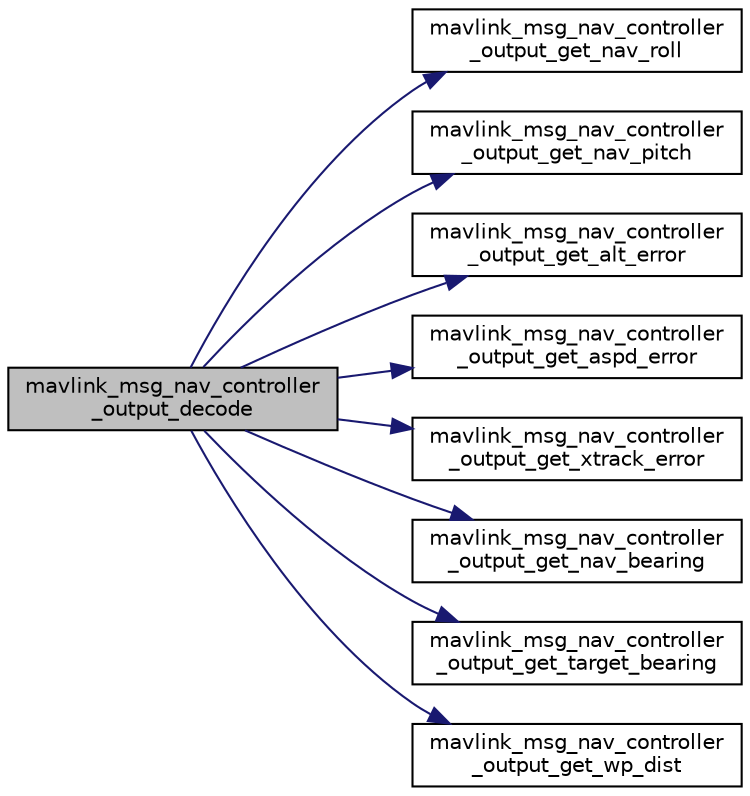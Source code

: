 digraph "mavlink_msg_nav_controller_output_decode"
{
 // INTERACTIVE_SVG=YES
  edge [fontname="Helvetica",fontsize="10",labelfontname="Helvetica",labelfontsize="10"];
  node [fontname="Helvetica",fontsize="10",shape=record];
  rankdir="LR";
  Node1 [label="mavlink_msg_nav_controller\l_output_decode",height=0.2,width=0.4,color="black", fillcolor="grey75", style="filled" fontcolor="black"];
  Node1 -> Node2 [color="midnightblue",fontsize="10",style="solid",fontname="Helvetica"];
  Node2 [label="mavlink_msg_nav_controller\l_output_get_nav_roll",height=0.2,width=0.4,color="black", fillcolor="white", style="filled",URL="$v1_80_2common_2mavlink__msg__nav__controller__output_8h.html#a735e83a473b23a8f3e44763529762e2a",tooltip="Send a nav_controller_output message. "];
  Node1 -> Node3 [color="midnightblue",fontsize="10",style="solid",fontname="Helvetica"];
  Node3 [label="mavlink_msg_nav_controller\l_output_get_nav_pitch",height=0.2,width=0.4,color="black", fillcolor="white", style="filled",URL="$v1_80_2common_2mavlink__msg__nav__controller__output_8h.html#adaf047f5afa174e2f8a3f9b69b1c5a66",tooltip="Get field nav_pitch from nav_controller_output message. "];
  Node1 -> Node4 [color="midnightblue",fontsize="10",style="solid",fontname="Helvetica"];
  Node4 [label="mavlink_msg_nav_controller\l_output_get_alt_error",height=0.2,width=0.4,color="black", fillcolor="white", style="filled",URL="$v1_80_2common_2mavlink__msg__nav__controller__output_8h.html#a0bfaf33a8e5ce2f9d9ba5cc8e41ae2e2",tooltip="Get field alt_error from nav_controller_output message. "];
  Node1 -> Node5 [color="midnightblue",fontsize="10",style="solid",fontname="Helvetica"];
  Node5 [label="mavlink_msg_nav_controller\l_output_get_aspd_error",height=0.2,width=0.4,color="black", fillcolor="white", style="filled",URL="$v1_80_2common_2mavlink__msg__nav__controller__output_8h.html#a326479f31799fa113d5a448962fb2f3e",tooltip="Get field aspd_error from nav_controller_output message. "];
  Node1 -> Node6 [color="midnightblue",fontsize="10",style="solid",fontname="Helvetica"];
  Node6 [label="mavlink_msg_nav_controller\l_output_get_xtrack_error",height=0.2,width=0.4,color="black", fillcolor="white", style="filled",URL="$v1_80_2common_2mavlink__msg__nav__controller__output_8h.html#a37bdba7b5f5964c32a4a2c524ef33e8c",tooltip="Get field xtrack_error from nav_controller_output message. "];
  Node1 -> Node7 [color="midnightblue",fontsize="10",style="solid",fontname="Helvetica"];
  Node7 [label="mavlink_msg_nav_controller\l_output_get_nav_bearing",height=0.2,width=0.4,color="black", fillcolor="white", style="filled",URL="$v1_80_2common_2mavlink__msg__nav__controller__output_8h.html#a56a3abca2b5e6283c0d933f0630bb6dd",tooltip="Get field nav_bearing from nav_controller_output message. "];
  Node1 -> Node8 [color="midnightblue",fontsize="10",style="solid",fontname="Helvetica"];
  Node8 [label="mavlink_msg_nav_controller\l_output_get_target_bearing",height=0.2,width=0.4,color="black", fillcolor="white", style="filled",URL="$v1_80_2common_2mavlink__msg__nav__controller__output_8h.html#a17bb8d3d4a6345095198dc9c768ac18d",tooltip="Get field target_bearing from nav_controller_output message. "];
  Node1 -> Node9 [color="midnightblue",fontsize="10",style="solid",fontname="Helvetica"];
  Node9 [label="mavlink_msg_nav_controller\l_output_get_wp_dist",height=0.2,width=0.4,color="black", fillcolor="white", style="filled",URL="$v1_80_2common_2mavlink__msg__nav__controller__output_8h.html#a349cbe765d7622a10d8ea541d7e29638",tooltip="Get field wp_dist from nav_controller_output message. "];
}
